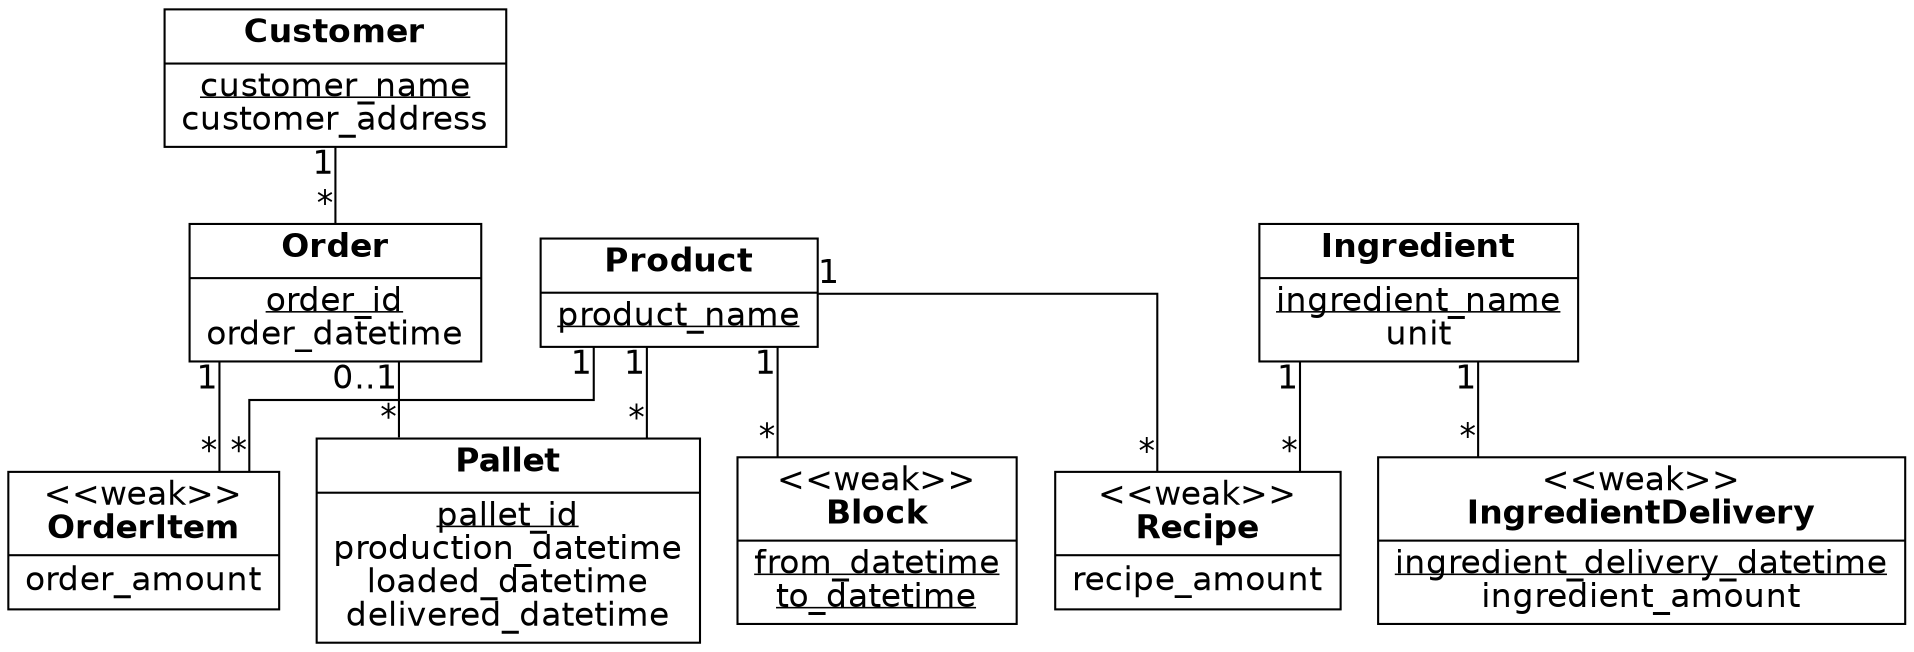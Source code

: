 digraph G {
	fontname = "Bitstream Vera Sans"
	fontsize = 10
	splines=ortho

	node [
		fontname = "Bitstream Vera Sans"
		fontsize = 16
		shape = "record"
	]

	edge [
		fontname = "Bitstream Vera Sans"
		fontsize = 16
	]

	Pallet [
		label=<
		{<b>Pallet</b>
		|
		<u>pallet_id</u>
		<br/>production_datetime
		<br/>loaded_datetime
		<br/>delivered_datetime
		}>
	]

	Product [
		label=<
		{<b>Product</b>
		|<u>product_name</u>
		}>
	]

	Recipe [
		label=<
		{&lt;&lt;weak&gt;&gt;<br/>
		<b>Recipe</b>
		|
		recipe_amount
		}>
	]

	Customer [
		label=<
		{<b>Customer</b>
		|
		<u>customer_name</u>
		<br/>customer_address
		}>
	]

	Block [
		label=<
		{&lt;&lt;weak&gt;&gt;<br/>
		<b>Block</b>
		|
		<u>from_datetime</u>
		<br/><u>to_datetime</u>
		}>
	]

	Ingredient [
		label=<
		{<b>Ingredient</b>
		|
		<u>ingredient_name</u>
		<br/>unit
		}>
	]

	IngredientDelivery [
		label=<
		{&lt;&lt;weak&gt;&gt;<br/>
		<b>IngredientDelivery</b>
		|
		<u>ingredient_delivery_datetime</u>
		<br/>ingredient_amount
		}>
	]

	Order [
		label=<
		{<b>Order</b>
		|
		<u>order_id</u>
		<br/>order_datetime
		}>
	]

	OrderItem [
		label=<
		{&lt;&lt;weak&gt;&gt;<br/>
		<b>OrderItem</b>
		|
		order_amount
		}>
	]

	edge [ 
		arrowhead = "none"
		headlabel = "*"
		taillabel = "1"
	]
	Product -> Pallet
	Product -> OrderItem
	Product -> Block
	Ingredient -> IngredientDelivery
	Customer -> Order
	Order -> OrderItem
	Product -> Recipe
	Ingredient -> Recipe

	edge [ 
		arrowhead = "none"
		headlabel = "*"
		taillabel = "0..1"
	]
	Order -> Pallet
}
